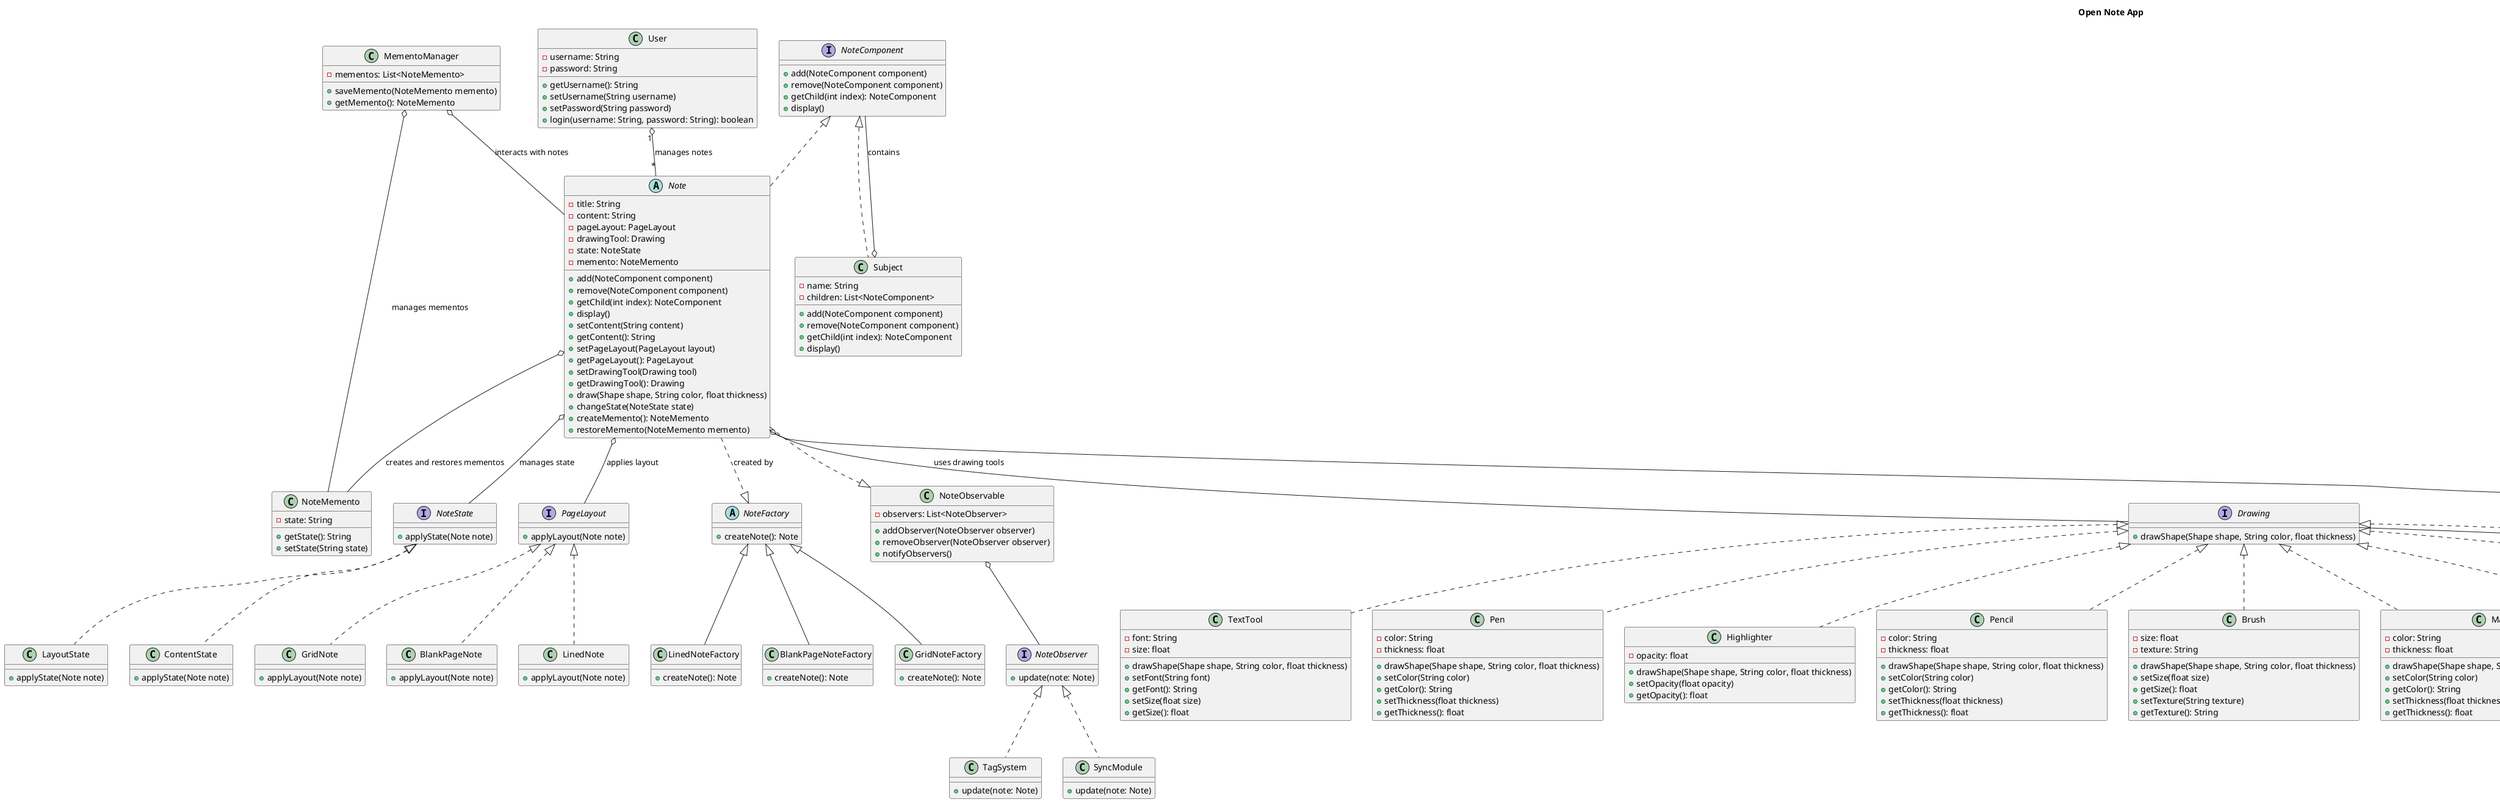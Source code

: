 ' ==============================
' Open Note Application Plant UML Code
' ==============================

@startuml
title Open Note App


' ==============================
' Classes and Interfaces
' ==============================
class User {
    - username: String
    - password: String
    + getUsername(): String
    + setUsername(String username)
    + setPassword(String password)
    + login(username: String, password: String): boolean
}

interface NoteComponent {
    + add(NoteComponent component)
    + remove(NoteComponent component)
    + getChild(int index): NoteComponent
    + display()
}

' Abstract Note class that holds content and page layout
abstract class Note implements NoteComponent {
    - title: String
    - content: String
    - pageLayout: PageLayout
    - drawingTool: Drawing
    - state: NoteState
    - memento: NoteMemento
    + add(NoteComponent component)
    + remove(NoteComponent component)
    + getChild(int index): NoteComponent
    + display()
    + setContent(String content)
    + getContent(): String
    + setPageLayout(PageLayout layout)
    + getPageLayout(): PageLayout
    + setDrawingTool(Drawing tool)
    + getDrawingTool(): Drawing
    + draw(Shape shape, String color, float thickness)
    + changeState(NoteState state)
    + createMemento(): NoteMemento
    + restoreMemento(NoteMemento memento)
}

class NoteMemento {
    - state: String
    + getState(): String
    + setState(String state)
}

class MementoManager {
    - mementos: List<NoteMemento>
    + saveMemento(NoteMemento memento)
    + getMemento(): NoteMemento
}

interface NoteState {
    + applyState(Note note)
}

class ContentState implements NoteState {
    + applyState(Note note)
}

class LayoutState implements NoteState {
    + applyState(Note note)
}

' PageLayout interface that defines the template for note pages
interface PageLayout {
    + applyLayout(Note note)
}

' Concrete PageLayouts (Templates)
class LinedNote implements PageLayout {
    + applyLayout(Note note)
}

class GridNote implements PageLayout {
    + applyLayout(Note note)
}

class BlankPageNote implements PageLayout {
    + applyLayout(Note note)
}

' Subject class for composite behavior
class Subject implements NoteComponent {
    - name: String
    - children: List<NoteComponent>
    + add(NoteComponent component)
    + remove(NoteComponent component)
    + getChild(int index): NoteComponent
    + display()
}

abstract class NoteFactory {
    + createNote(): Note
}

' Factories for creating different note types with page layouts
class GridNoteFactory extends NoteFactory {
    + createNote(): Note
}

class LinedNoteFactory extends NoteFactory {
    + createNote(): Note
}

class BlankPageNoteFactory extends NoteFactory {
    + createNote(): Note
}

interface NoteObserver {
    + update(note: Note)
}

class TagSystem implements NoteObserver {
    + update(note: Note)
}

class SyncModule implements NoteObserver {
    + update(note: Note)
}

class NoteObservable {
    - observers: List<NoteObserver>
    + addObserver(NoteObserver observer)
    + removeObserver(NoteObserver observer)
    + notifyObservers()
}

interface Drawing {
    + drawShape(Shape shape, String color, float thickness)
}


' Abstract Shape class
abstract class Shape <<abstract>> {
    + draw(Drawing drawing, String color, float thickness)
}

' Specific shapes
class Circle extends Shape {
    + draw(Drawing drawing, String color, float thickness)
}
class Rectangle extends Shape {
    + draw(Drawing drawing, String color, float thickness)
}
class Square extends Shape {
    + draw(Drawing drawing, String color, float thickness)
}
class CurvedLine extends Shape {
    + draw(Drawing drawing, String color, float thickness)
}
class DashedLine extends Shape {
    + draw(Drawing drawing, String color, float thickness)
}
class Arrow extends Shape {
    + draw(Drawing drawing, String color, float thickness)
}

class Pen implements Drawing {
    - color: String
    - thickness: float
    + drawShape(Shape shape, String color, float thickness)
    + setColor(String color)
    + getColor(): String
    + setThickness(float thickness)
    + getThickness(): float
}

class Highlighter implements Drawing {
    - opacity: float
    + drawShape(Shape shape, String color, float thickness)
    + setOpacity(float opacity)
    + getOpacity(): float
}

class Pencil implements Drawing {
    - color: String
    - thickness: float
    + drawShape(Shape shape, String color, float thickness)
    + setColor(String color)
    + getColor(): String
    + setThickness(float thickness)
    + getThickness(): float
}


class Brush implements Drawing {
    - size: float
    - texture: String
    + drawShape(Shape shape, String color, float thickness)
    + setSize(float size)
    + getSize(): float
    + setTexture(String texture)
    + getTexture(): String
}

class Marker implements Drawing {
    - color: String
    - thickness: float
    + drawShape(Shape shape, String color, float thickness)
    + setColor(String color)
    + getColor(): String
    + setThickness(float thickness)
    + getThickness(): float
}

class Eraser implements Drawing {
    - size: float
    + drawShape(Shape shape, String color, float thickness)
    + setSize(float size)
    + getSize(): float
}


class LineTool implements Drawing {
    - color: String
    - thickness: float
    + drawShape(Shape shape, String color, float thickness)
    + setColor(String color)
    + getColor(): String
    + setThickness(float thickness)
    + getThickness(): float
}

class ShapeTool implements Drawing {
    - color: String
    - thickness: float
    + drawShape(Shape shape, String color, float thickness)
    + setColor(String color)
    + getColor(): String
    + setThickness(float thickness)
    + getThickness(): float
}

class TextTool implements Drawing {
    - font: String
    - size: float
    + drawShape(Shape shape, String color, float thickness)
    + setFont(String font)
    + getFont(): String
    + setSize(float size)
    + getSize(): float
}

' ==============================
' Relationships
' ==============================
Note ..|> NoteObservable
NoteObservable o-- NoteObserver
'NoteObserver <|.. TagSystem'
'NoteObserver <|.. SyncModule'
Subject o-- NoteComponent : contains

User "1" o-- "*" Note : manages notes

Note o-- Drawing : uses drawing tools
Note o-- NoteState : manages state
Note o-- NoteMemento : creates and restores mementos
MementoManager o-- NoteMemento : manages mementos
MementoManager o-- Note : interacts with notes

Note o-- PageLayout : applies layout
Note ..|> NoteFactory : created by

Note -> Shape : uses shapes for drawing
Drawing --|> Shape : shapes are drawable

@enduml
' ==============================
' User Logging in Activity UML
' ==============================

@startuml
title User Logging In and Managing Notes

start
:User enters username and password;
:User calls login method;
if (Login successful?) then (yes)
    :Display dashboard;
    :User selects note;
    :Add, edit, or remove note;
    :Save changes;
else (no)
    :Display login error;
endif
stop
@enduml

' ==============================
' Applying Page Layout Activity UML
' ==============================

@startuml
title Creating and Applying a Page Layout

start
:User initiates layout creation;
:User selects layout type;

if (Layout type is Lined?) then (Lined)
    :Create LinedNote layout;
    :User configures LinedNote settings;
elseif (Layout type is Grid?) then (Grid)
    :Create GridNote layout;
    :User configures GridNote settings;
elseif (Layout type is Blank?) then (Blank)
    :Create BlankPageNote layout;
    :User configures BlankPageNote settings;
endif

:Note object is created;
:User sets note title and content;
:User assigns selected layout to the note;
:Note calls applyLayout method;
:Note displays content with applied layout;
stop

@enduml

' ==============================
' Save Note State Activity UML
' ==============================
@startuml
title Save Note State (Memento Pattern)

start
:User triggers save state;
:Note creates Memento of current state;
:MementoManager saves Memento;
stop

@enduml

' ==============================
' Restore Note State Activity UML
' ==============================
@startuml
title Restore Note State (Memento Pattern)

start
:User triggers restore state;
:MementoManager retrieves last saved Memento;
:Note restores state from Memento;
:Display restored Note state;
stop

@enduml


' ==============================
' Update Note Observers Activity UML
' ==============================
@startuml
title Update Note Observers (Observer Pattern)

start
:User updates Note;
:Note notifies observers;
:Observers (TagSystem, SyncModule) update based on Note state;
stop

@enduml


' ==============================
' Display Note Content Activity UML
' ==============================
@startuml
title Display Note Content

start
:User views Note;
:Note calls display method;
:Render Note with layout and shapes;
stop

@enduml


' ==============================
' Draw Shapes Activity UML
' ==============================
@startuml
title Draw Shapes on a Note

start
:User selects drawing tool;
repeat
    :User draws shape;
    :Note calls drawShape method;
repeat while (More shapes to draw?)
stop

@enduml

' ==============================
' Manage Note Components Activity UML
' ==============================
@startuml
title Manage Note Components

start
:User adds/removes child components;
switch (Action)
case (Add component)
    :Call add method on Note;
case (Remove component)
    :Call remove method on Note;
endswitch
:Display updated Note;
stop

@enduml


' ==============================
' User Logging in Sequence UML
' ==============================

@startuml
title User Logging In

actor User
participant "LoginController" as LC
participant "UserService" as US
participant "Database" as DB

User -> LC: enter username and password
LC -> US: login(username, password)
US -> DB: queryUser(username, password)
DB -> US: return user details
alt user details are correct
    US -> LC: return success
    LC -> User: display dashboard
else user details are incorrect
    US -> LC: return failure
    LC -> User: display error message
end
@enduml


' ==============================
' Applying a Page Layout Sequence UML
' ==============================

@startuml
title User Logging In

actor User

title Creating and Applying a Page Layout

actor User
participant "NoteCreator" as NC
participant "Note" as N
participant "LinedNote" as LN
participant "GridNote" as GN
participant "BlankPageNote" as BN
participant "PageLayout" as PL

User -> NC: create note
alt layout type is Lined
    NC -> LN: create LinedNote layout
    LN -> PL: apply layout
else layout type is Grid
    NC -> GN: create GridNote layout
    GN -> PL: apply layout
else layout type is Blank
    NC -> BN: create BlankPageNote layout
    BN -> PL: apply layout
end
NC -> N: set note content
User -> N: view note with applied layout
@enduml